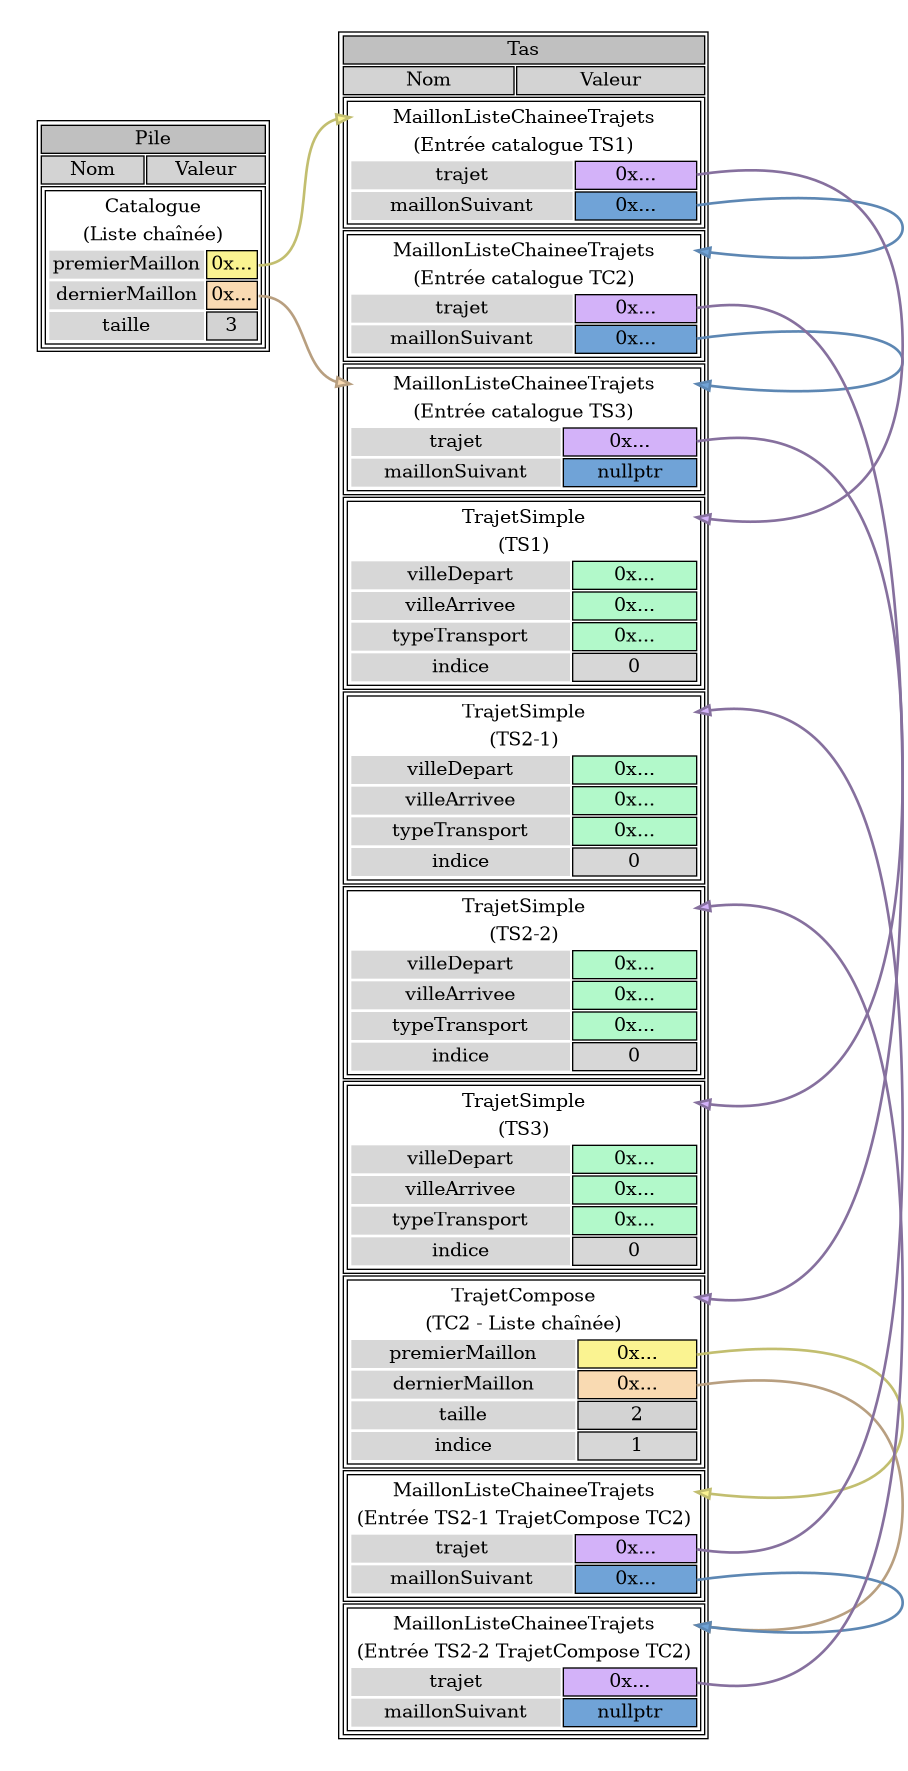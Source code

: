 @startuml

digraph memory {

  rankdir = LR;

  overlap = false;
  splines = true;

  subgraph cluster_0 {
    color=none;

    pile
    [
    shape = none
    label = <<table border="1" cellspacing="2">

    <tr><td colspan="2" border="1" bgcolor="gray">Pile</td></tr>
    <tr><td border="1" bgcolor="lightgray">Nom</td><td border="1" bgcolor="lightgray">Valeur</td></tr>

    'Zone mémoire du catalogue'
    <tr>
    <td colspan="2">
    <table>
    <tr>
    <td colspan="2" border="0">Catalogue</td>
    </tr>
    <tr>
    <td colspan="2" border="0">(Liste chaînée)</td>
    </tr>

    <tr>
    <td bgcolor="#d7d7d7" border="0">premierMaillon</td>
    <td bgcolor="#faf391" border="1" port="cpm">0x...</td>
    </tr>

    <tr>
    <td bgcolor="#d7d7d7" border="0">dernierMaillon</td>
    <td bgcolor="#f9dab2" border="1" port="cdm">0x...</td>
    </tr>

    <tr>
    <td bgcolor="#d7d7d7" border="0">taille</td>
    <td bgcolor="lightgray" border="1" port="cdm">3</td>
    </tr>

    </table>
    </td>
    </tr>
    'Fin de la zone mémoire du catalogue'

    </table>>
    ]

    tas
    [
    shape = none
    label = <<table border="1" cellspacing="2">

    <tr><td colspan="2" border="1" bgcolor="gray">Tas</td></tr>
    <tr><td border="1" bgcolor="lightgray">Nom</td><td border="1" bgcolor="lightgray">Valeur</td></tr>

    'Zone mémoire maillon catalogue m1'
    <tr>
    <td colspan="2">
    <table>
    <tr>
    <td port="m1" colspan="2" border="0">MaillonListeChaineeTrajets</td>
    </tr>
    <tr>
    <td colspan="2" border="0">(Entrée catalogue TS1)</td>
    </tr>

    <tr>
    <td bgcolor="#d7d7d7" border="0">trajet</td>
    <td bgcolor="#d3b2f9" border="1" port="m1t">0x...</td>
    </tr>

    <tr>
    <td bgcolor="#d7d7d7" border="0">maillonSuivant</td>
    <td bgcolor="#70a3d7" border="1" port="m1ms">0x...</td>
    </tr>

    </table>
    </td>
    </tr>
    'Fin de la zone mémoire maillon catalogue m1'

    'Zone mémoire maillon catalogue m2'
    <tr>
    <td colspan="2">
    <table>
    <tr>
    <td port="m2" colspan="2" border="0">MaillonListeChaineeTrajets</td>
    </tr>
    <tr>
    <td colspan="2" border="0">(Entrée catalogue TC2)</td>
    </tr>

    <tr>
    <td bgcolor="#d7d7d7" border="0">trajet</td>
    <td bgcolor="#d3b2f9" border="1" port="m2t">0x...</td>
    </tr>

    <tr>
    <td bgcolor="#d7d7d7" border="0">maillonSuivant</td>
    <td bgcolor="#70a3d7" border="1" port="m2ms">0x...</td>
    </tr>

    </table>
    </td>
    </tr>
    'Fin de la zone mémoire maillon catalogue m2'

    'Zone mémoire maillon catalogue m3'
    <tr>
    <td colspan="2">
    <table>
    <tr>
    <td port="m3" colspan="2" border="0">MaillonListeChaineeTrajets</td>
    </tr>
    <tr>
    <td colspan="2" border="0">(Entrée catalogue TS3)</td>
    </tr>

    <tr>
    <td bgcolor="#d7d7d7" border="0">trajet</td>
    <td bgcolor="#d3b2f9" border="1" port="m3t">0x...</td>
    </tr>

    <tr>
    <td bgcolor="#d7d7d7" border="0">maillonSuivant</td>
    <td bgcolor="#70a3d7" border="1" port="m3ms">nullptr</td>
    </tr>

    </table>
    </td>
    </tr>
    'Fin de la zone mémoire maillon catalogue m3'

    'Zone mémoire trajet simple TS1'
    <tr>
    <td colspan="2">
    <table>
    <tr>
    <td port="ts1" colspan="2" border="0">TrajetSimple</td>
    </tr>
    <tr>
    <td colspan="2" border="0">(TS1)</td>
    </tr>

    <tr>
    <td bgcolor="#d7d7d7" border="0">villeDepart</td>
    <td bgcolor="#b2f9ca" port="ts1villedep" border="1">0x...</td>
    </tr>

    <tr>
    <td bgcolor="#d7d7d7" border="0">villeArrivee</td>
    <td bgcolor="#b2f9ca" port="ts1villearr" border="1">0x...</td>
    </tr>

    <tr>
    <td bgcolor="#d7d7d7" border="0">typeTransport</td>
    <td bgcolor="#b2f9ca" port="ts1typetransp" border="1">0x...</td>
    </tr>

    <tr>
    <td bgcolor="#d7d7d7" border="0">indice</td>
    <td bgcolor="#d7d7d7" border="1">0</td>
    </tr>

    </table>
    </td>
    </tr>
    'Fin de la zone mémoire TS1'

    'Zone mémoire trajet simple TS2-1'
    <tr>
    <td colspan="2">
    <table>
    <tr>
    <td port="ts2_1" colspan="2" border="0">TrajetSimple</td>
    </tr>
    <tr>
    <td colspan="2" border="0">(TS2-1)</td>
    </tr>

    <tr>
    <td bgcolor="#d7d7d7" border="0">villeDepart</td>
    <td bgcolor="#b2f9ca" port="ts2_1villedep" border="1">0x...</td>
    </tr>

    <tr>
    <td bgcolor="#d7d7d7" border="0">villeArrivee</td>
    <td bgcolor="#b2f9ca" port="ts2_1villearr" border="1">0x...</td>
    </tr>

    <tr>
    <td bgcolor="#d7d7d7" border="0">typeTransport</td>
    <td bgcolor="#b2f9ca" port="ts2_1typetransp" border="1">0x...</td>
    </tr>

    <tr>
    <td bgcolor="#d7d7d7" border="0">indice</td>
    <td bgcolor="#d7d7d7" border="1">0</td>
    </tr>

    </table>
    </td>
    </tr>
    'Fin de la zone mémoire TS2-1'

    'Zone mémoire trajet simple TS2-2'
    <tr>
    <td colspan="2">
    <table>
    <tr>
    <td port="ts2_2" colspan="2" border="0">TrajetSimple</td>
    </tr>
    <tr>
    <td colspan="2" border="0">(TS2-2)</td>
    </tr>

    <tr>
    <td bgcolor="#d7d7d7" border="0">villeDepart</td>
    <td bgcolor="#b2f9ca" port="ts2_2villedep" border="1">0x...</td>
    </tr>

    <tr>
    <td bgcolor="#d7d7d7" border="0">villeArrivee</td>
    <td bgcolor="#b2f9ca" port="ts2_2villearr" border="1">0x...</td>
    </tr>

    <tr>
    <td bgcolor="#d7d7d7" border="0">typeTransport</td>
    <td bgcolor="#b2f9ca" port="ts2_2typetransp" border="1">0x...</td>
    </tr>

    <tr>
    <td bgcolor="#d7d7d7" border="0">indice</td>
    <td bgcolor="#d7d7d7" border="1">0</td>
    </tr>

    </table>
    </td>
    </tr>
    'Fin de la zone mémoire TS2-2'

    'Zone mémoire trajet simple TS3'
    <tr>
    <td colspan="2">
    <table>
    <tr>
    <td port="ts3" colspan="2" border="0">TrajetSimple</td>
    </tr>
    <tr>
    <td colspan="2" border="0">(TS3)</td>
    </tr>

    <tr>
    <td bgcolor="#d7d7d7" border="0">villeDepart</td>
    <td bgcolor="#b2f9ca" port="ts3villedep" border="1">0x...</td>
    </tr>

    <tr>
    <td bgcolor="#d7d7d7" border="0">villeArrivee</td>
    <td bgcolor="#b2f9ca" port="ts3villearr" border="1">0x...</td>
    </tr>

    <tr>
    <td bgcolor="#d7d7d7" border="0">typeTransport</td>
    <td bgcolor="#b2f9ca" port="ts3typetransp" border="1">0x...</td>
    </tr>

    <tr>
    <td bgcolor="#d7d7d7" border="0">indice</td>
    <td bgcolor="#d7d7d7" border="1">0</td>
    </tr>

    </table>
    </td>
    </tr>
    'Fin de la zone mémoire TS3'

    'Zone mémoire trajet simple TC2'
    <tr>
    <td colspan="2">
    <table>
    <tr>
    <td port="tc2" colspan="2" border="0">TrajetCompose</td>
    </tr>
    <tr>
    <td colspan="2" border="0">(TC2 - Liste chaînée)</td>
    </tr>

    <tr>
    <td bgcolor="#d7d7d7" border="0">premierMaillon</td>
    <td bgcolor="#faf391" port="tc2pm" border="1">0x...</td>
    </tr>

    <tr>
    <td bgcolor="#d7d7d7" border="0">dernierMaillon</td>
    <td bgcolor="#f9dab2" port="tc2dm" border="1">0x...</td>
    </tr>

    <tr>
    <td bgcolor="#d7d7d7" border="0">taille</td>
    <td bgcolor="lightgray" border="1" port="cdm">2</td>
    </tr>

    <tr>
    <td bgcolor="#d7d7d7" border="0">indice</td>
    <td bgcolor="#d7d7d7" border="1">1</td>
    </tr>

    </table>
    </td>
    </tr>
    'Fin de la zone mémoire TC2'

    'Zone mémoire maillon trajet composé mtc1'
    <tr>
    <td colspan="2">
    <table>
    <tr>
    <td port="mtc2_1" colspan="2" border="0">MaillonListeChaineeTrajets</td>
    </tr>
    <tr>
    <td colspan="2" border="0">(Entrée TS2-1 TrajetCompose TC2)</td>
    </tr>

    <tr>
    <td bgcolor="#d7d7d7" border="0">trajet</td>
    <td bgcolor="#d3b2f9" border="1" port="mtc2_1t">0x...</td>
    </tr>

    <tr>
    <td bgcolor="#d7d7d7" border="0">maillonSuivant</td>
    <td bgcolor="#70a3d7" border="1" port="mtc2_1ms">0x...</td>
    </tr>

    </table>
    </td>
    </tr>
    'Fin de la zone mémoire maillon catalogue mtc1'

    'Zone mémoire maillon trajet composé mtc2'
    <tr>
    <td colspan="2">
    <table>
    <tr>
    <td port="mtc2_2" colspan="2" border="0">MaillonListeChaineeTrajets</td>
    </tr>
    <tr>
    <td colspan="2" border="0">(Entrée TS2-2 TrajetCompose TC2)</td>
    </tr>

    <tr>
    <td bgcolor="#d7d7d7" border="0">trajet</td>
    <td bgcolor="#d3b2f9" border="1" port="mtc2_2t">0x...</td>
    </tr>

    <tr>
    <td bgcolor="#d7d7d7" border="0">maillonSuivant</td>
    <td bgcolor="#70a3d7" border="1" port="mtc2_2ms">nullptr</td>
    </tr>

    </table>
    </td>
    </tr>
    'Fin de la zone mémoire maillon catalogue mtc2'

    </table>>
    ]

    pile:cpm:e -> tas:m1:w [penwidth=2 color="#c2be6f" fillcolor="#faf391"]
    pile:cdm:e -> tas:m3:w [penwidth=2 color="#b89f80" fillcolor="#f9dab2"]

    tas:tc2pm:e -> tas:mtc2_1:e [penwidth=2 color="#c2be6f" fillcolor="#faf391"]
    tas:tc2dm:e -> tas:mtc2_2:e [penwidth=2 color="#b89f80" fillcolor="#f9dab2"]

    tas:m1ms:e -> tas:m2:e [penwidth=2 color="#5d87b3" fillcolor="#70a3d7"]
    tas:m2ms:e -> tas:m3:e [penwidth=2 color="#5d87b3" fillcolor="#70a3d7"]
    tas:mtc2_1ms:e -> tas:mtc2_2:e [penwidth=2 color="#5d87b3" fillcolor="#70a3d7"]

    tas:m1t:e -> tas:ts1:e [penwidth=2 color="#86709e" fillcolor="#d3b2f9"]
    tas:m2t:e -> tas:tc2:e [penwidth=2 color="#86709e" fillcolor="#d3b2f9"]
    tas:m3t:e -> tas:ts3:e [penwidth=2 color="#86709e" fillcolor="#d3b2f9"]

    tas:mtc2_1t:e -> tas:ts2_1:e [penwidth=2 color="#86709e" fillcolor="#d3b2f9"]
    tas:mtc2_2t:e -> tas:ts2_2:e [penwidth=2 color="#86709e" fillcolor="#d3b2f9"]
  }

}

@enduml
